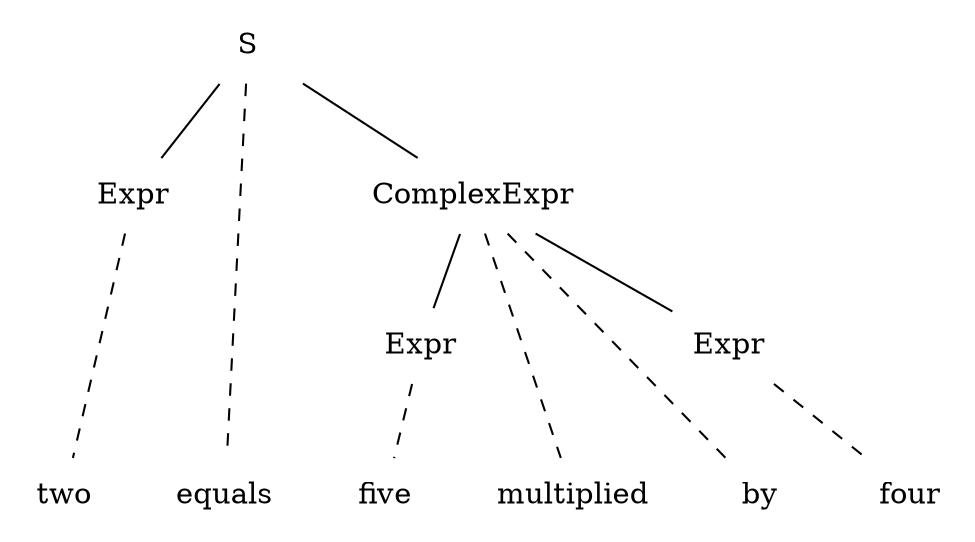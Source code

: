 graph {
edge[style="solid"]; node[shape="plaintext"]; 
subgraph {rank=same;
  n4[label="S"]; 
}
 
subgraph {rank=same;
  n0[label="Expr"]; 
  n3[label="ComplexExpr"]; 
  edge[style="invis"]; 
  n0  --  n3 ;
}
n4 -- n0;
n4 -- n3;
 
subgraph {rank=same;
  n1[label="Expr"]; 
  n2[label="Expr"]; 
  edge[style="invis"]; 
  n1  --  n2 ;
}
n3 -- n1;
n3 -- n2;
 
edge[style="dashed"]; node[shape="plaintext"]; 
subgraph {rank=same;
  n100000[label="two"]; 
  n100001[label="equals"]; 
  n100002[label="five"]; 
  n100003[label="multiplied"]; 
  n100004[label="by"]; 
  n100005[label="four"]; 
  edge[style="invis"]; 
  n100000  --  n100001  --  n100002  --  n100003  --  n100004  --  n100005 ;
}
n0 -- n100000;
n4 -- n100001;
n1 -- n100002;
n3 -- n100003;
n3 -- n100004;
n2 -- n100005;
 
}